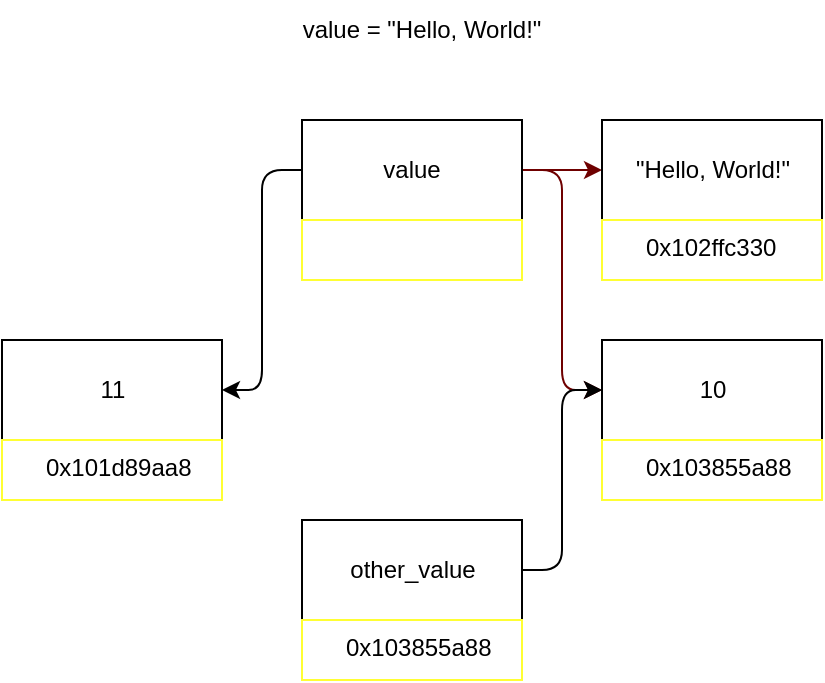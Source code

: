 <mxfile>
    <diagram id="KkrgCZ4CZHAT76x2pQi7" name="Page-1">
        <mxGraphModel dx="493" dy="365" grid="1" gridSize="10" guides="1" tooltips="1" connect="1" arrows="1" fold="1" page="1" pageScale="1" pageWidth="827" pageHeight="1169" math="0" shadow="0">
            <root>
                <mxCell id="0"/>
                <mxCell id="1" parent="0"/>
                <mxCell id="2" value="value = &quot;Hello, World!&quot;" style="text;html=1;strokeColor=none;fillColor=none;align=center;verticalAlign=middle;whiteSpace=wrap;rounded=0;" vertex="1" parent="1">
                    <mxGeometry x="200" y="40" width="160" height="30" as="geometry"/>
                </mxCell>
                <mxCell id="16" style="edgeStyle=orthogonalEdgeStyle;html=1;exitX=1;exitY=0.5;exitDx=0;exitDy=0;entryX=0;entryY=0.5;entryDx=0;entryDy=0;fillColor=#a20025;strokeColor=#6F0000;" edge="1" parent="1" source="3" target="11">
                    <mxGeometry relative="1" as="geometry"/>
                </mxCell>
                <mxCell id="61" style="edgeStyle=orthogonalEdgeStyle;html=1;exitX=0;exitY=0.5;exitDx=0;exitDy=0;entryX=1;entryY=0.5;entryDx=0;entryDy=0;" edge="1" parent="1" source="3" target="56">
                    <mxGeometry relative="1" as="geometry"/>
                </mxCell>
                <mxCell id="63" style="edgeStyle=orthogonalEdgeStyle;html=1;entryX=0;entryY=0.5;entryDx=0;entryDy=0;fillColor=#a20025;strokeColor=#6F0000;" edge="1" parent="1" source="3" target="7">
                    <mxGeometry relative="1" as="geometry"/>
                </mxCell>
                <mxCell id="3" value="" style="rounded=0;whiteSpace=wrap;html=1;" vertex="1" parent="1">
                    <mxGeometry x="220" y="100" width="110" height="50" as="geometry"/>
                </mxCell>
                <mxCell id="4" value="value" style="text;html=1;strokeColor=none;fillColor=none;align=center;verticalAlign=middle;whiteSpace=wrap;rounded=0;" vertex="1" parent="1">
                    <mxGeometry x="245" y="110" width="60" height="30" as="geometry"/>
                </mxCell>
                <mxCell id="5" value="" style="rounded=0;whiteSpace=wrap;html=1;strokeColor=#FFFF33;" vertex="1" parent="1">
                    <mxGeometry x="220" y="150" width="110" height="30" as="geometry"/>
                </mxCell>
                <mxCell id="7" value="" style="rounded=0;whiteSpace=wrap;html=1;" vertex="1" parent="1">
                    <mxGeometry x="370" y="100" width="110" height="50" as="geometry"/>
                </mxCell>
                <mxCell id="8" value="&quot;Hello, World!&quot;" style="text;html=1;strokeColor=none;fillColor=none;align=center;verticalAlign=middle;whiteSpace=wrap;rounded=0;" vertex="1" parent="1">
                    <mxGeometry x="382.5" y="110" width="85" height="30" as="geometry"/>
                </mxCell>
                <mxCell id="9" value="" style="rounded=0;whiteSpace=wrap;html=1;strokeColor=#FFFF33;" vertex="1" parent="1">
                    <mxGeometry x="370" y="150" width="110" height="30" as="geometry"/>
                </mxCell>
                <mxCell id="10" value="0x102ffc330" style="text;whiteSpace=wrap;html=1;" vertex="1" parent="1">
                    <mxGeometry x="390" y="150" width="70" height="30" as="geometry"/>
                </mxCell>
                <mxCell id="11" value="" style="rounded=0;whiteSpace=wrap;html=1;" vertex="1" parent="1">
                    <mxGeometry x="370" y="210" width="110" height="50" as="geometry"/>
                </mxCell>
                <mxCell id="12" value="10" style="text;html=1;strokeColor=none;fillColor=none;align=center;verticalAlign=middle;whiteSpace=wrap;rounded=0;" vertex="1" parent="1">
                    <mxGeometry x="382.5" y="220" width="85" height="30" as="geometry"/>
                </mxCell>
                <mxCell id="13" value="" style="rounded=0;whiteSpace=wrap;html=1;strokeColor=#FFFF33;" vertex="1" parent="1">
                    <mxGeometry x="370" y="260" width="110" height="30" as="geometry"/>
                </mxCell>
                <mxCell id="14" value="0x103855a88" style="text;whiteSpace=wrap;html=1;" vertex="1" parent="1">
                    <mxGeometry x="390" y="260" width="70" height="30" as="geometry"/>
                </mxCell>
                <mxCell id="20" style="edgeStyle=orthogonalEdgeStyle;html=1;exitX=1;exitY=0.5;exitDx=0;exitDy=0;entryX=0;entryY=0.5;entryDx=0;entryDy=0;" edge="1" parent="1" source="17" target="11">
                    <mxGeometry relative="1" as="geometry"/>
                </mxCell>
                <mxCell id="17" value="" style="rounded=0;whiteSpace=wrap;html=1;" vertex="1" parent="1">
                    <mxGeometry x="220" y="300" width="110" height="50" as="geometry"/>
                </mxCell>
                <mxCell id="18" value="other_value" style="text;html=1;strokeColor=none;fillColor=none;align=center;verticalAlign=middle;whiteSpace=wrap;rounded=0;" vertex="1" parent="1">
                    <mxGeometry x="237.5" y="310" width="75" height="30" as="geometry"/>
                </mxCell>
                <mxCell id="19" value="" style="rounded=0;whiteSpace=wrap;html=1;strokeColor=#FFFF33;" vertex="1" parent="1">
                    <mxGeometry x="220" y="350" width="110" height="30" as="geometry"/>
                </mxCell>
                <mxCell id="56" value="" style="rounded=0;whiteSpace=wrap;html=1;" vertex="1" parent="1">
                    <mxGeometry x="70" y="210" width="110" height="50" as="geometry"/>
                </mxCell>
                <mxCell id="57" value="11" style="text;html=1;strokeColor=none;fillColor=none;align=center;verticalAlign=middle;whiteSpace=wrap;rounded=0;" vertex="1" parent="1">
                    <mxGeometry x="82.5" y="220" width="85" height="30" as="geometry"/>
                </mxCell>
                <mxCell id="58" value="" style="rounded=0;whiteSpace=wrap;html=1;strokeColor=#FFFF33;" vertex="1" parent="1">
                    <mxGeometry x="70" y="260" width="110" height="30" as="geometry"/>
                </mxCell>
                <mxCell id="59" value="0x101d89aa8" style="text;whiteSpace=wrap;html=1;" vertex="1" parent="1">
                    <mxGeometry x="90" y="260" width="70" height="30" as="geometry"/>
                </mxCell>
                <mxCell id="60" value="0x103855a88" style="text;whiteSpace=wrap;html=1;" vertex="1" parent="1">
                    <mxGeometry x="240" y="350" width="70" height="30" as="geometry"/>
                </mxCell>
            </root>
        </mxGraphModel>
    </diagram>
</mxfile>